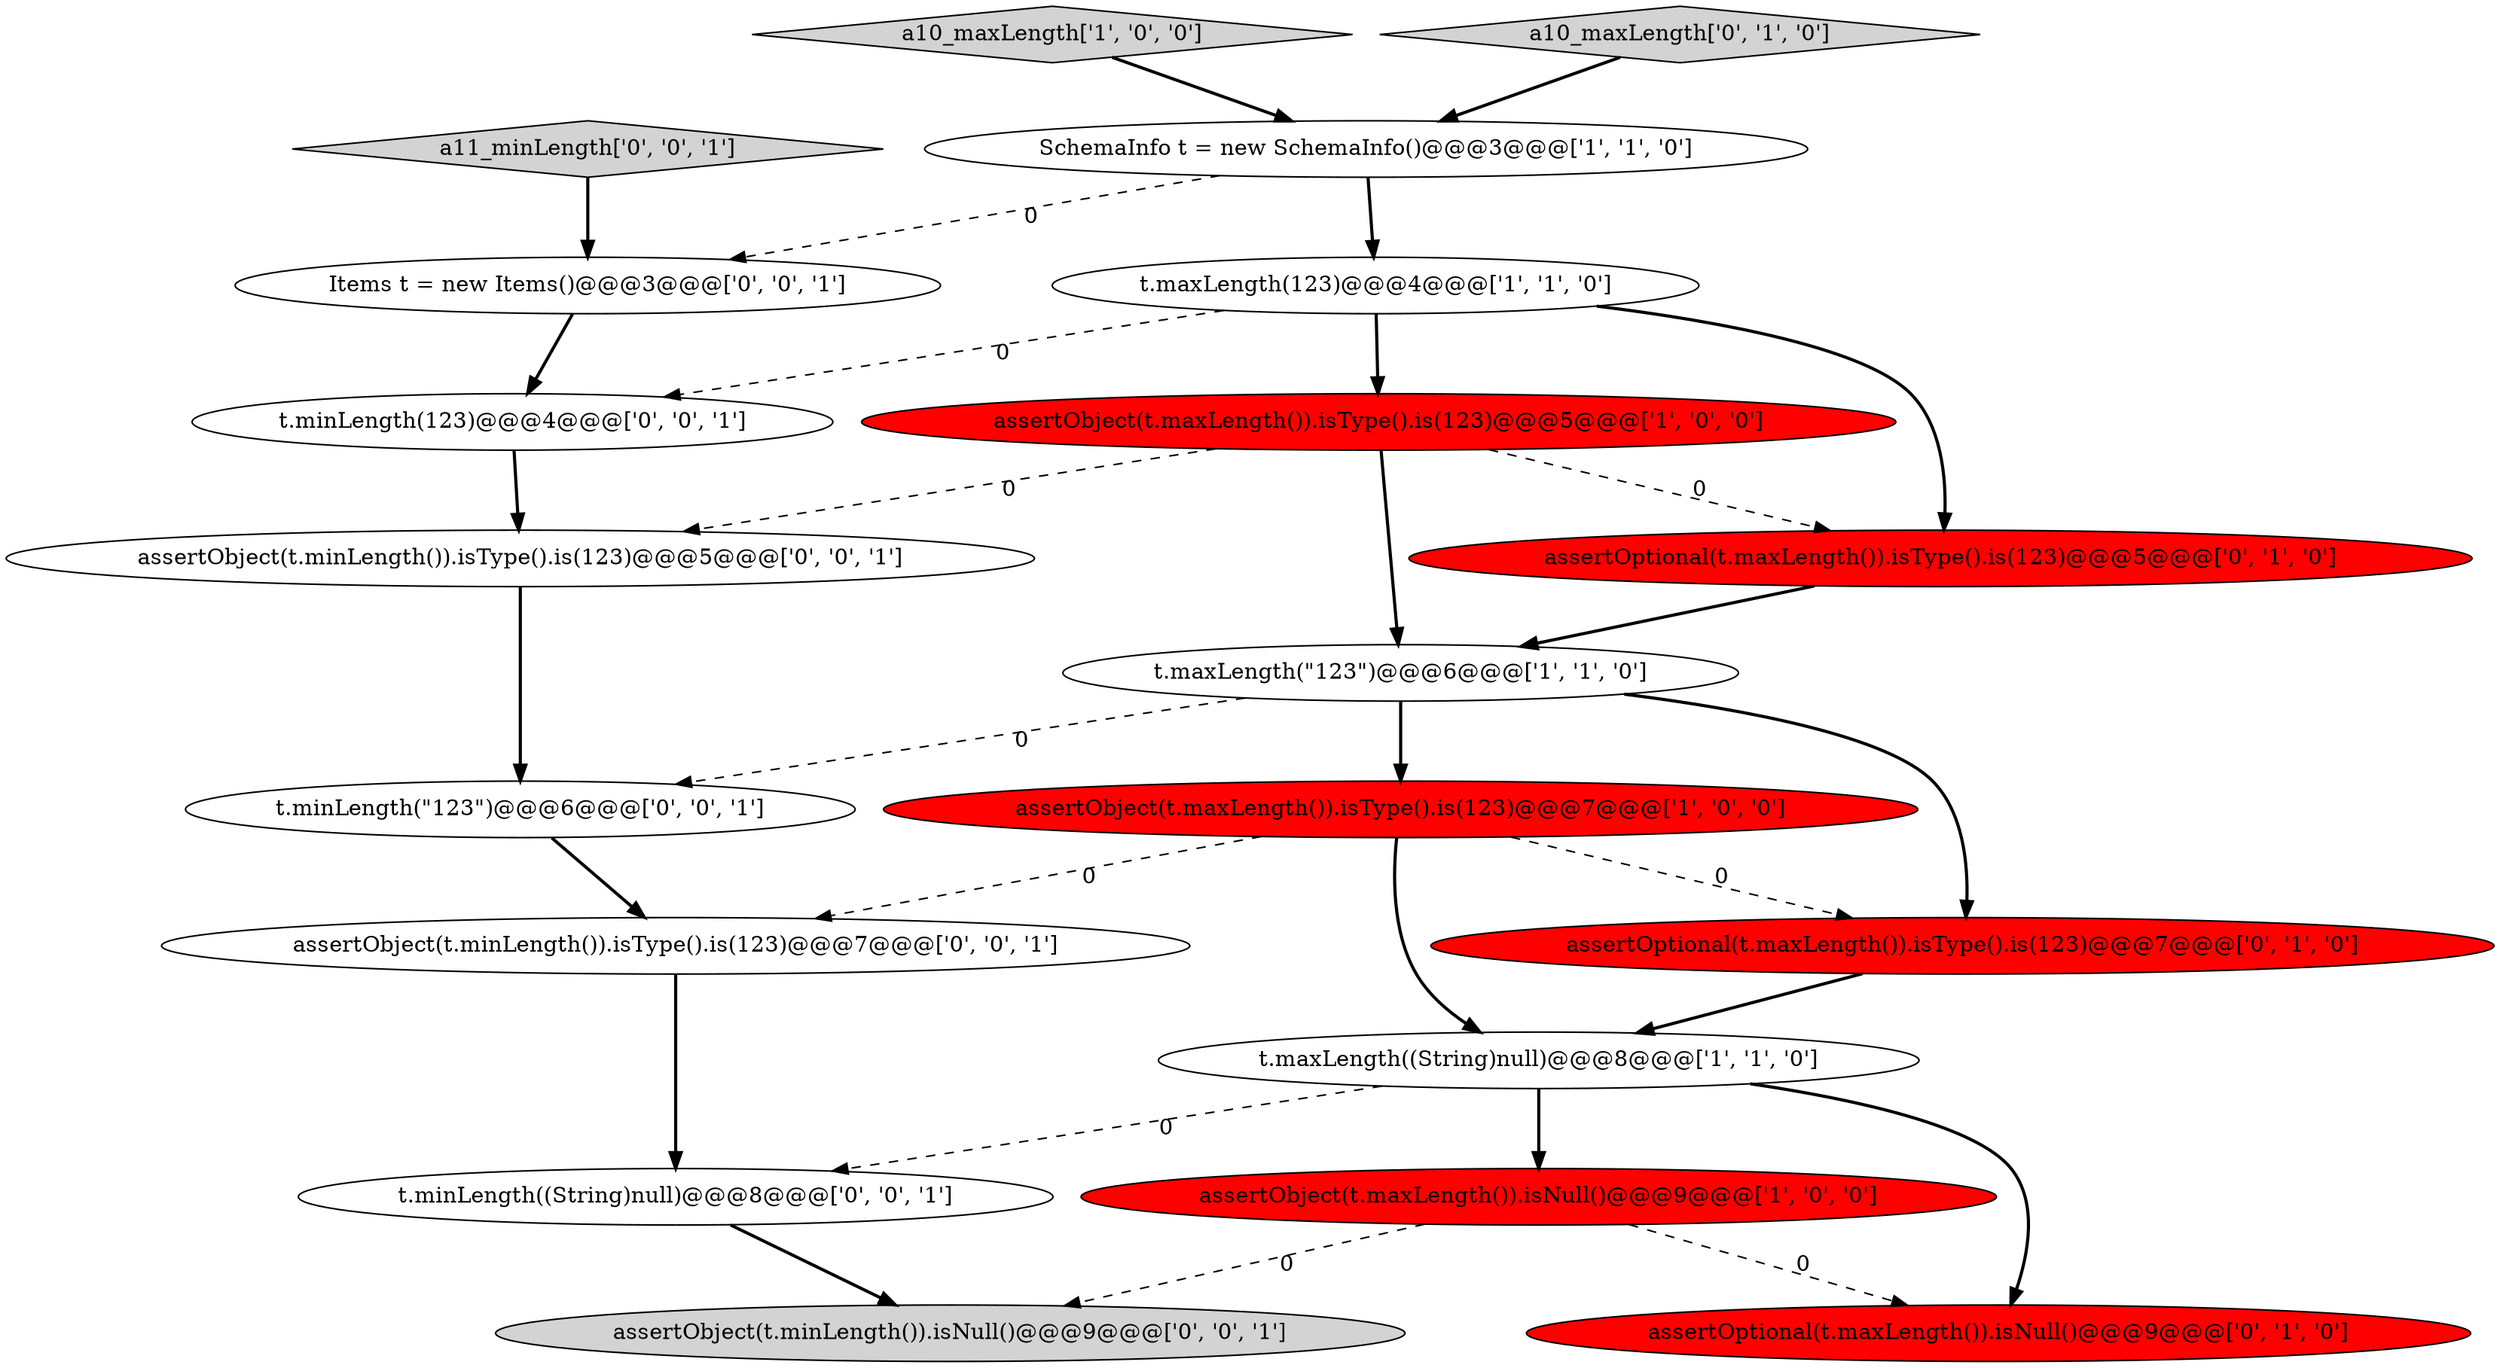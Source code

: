 digraph {
4 [style = filled, label = "a10_maxLength['1', '0', '0']", fillcolor = lightgray, shape = diamond image = "AAA0AAABBB1BBB"];
8 [style = filled, label = "assertOptional(t.maxLength()).isType().is(123)@@@7@@@['0', '1', '0']", fillcolor = red, shape = ellipse image = "AAA1AAABBB2BBB"];
5 [style = filled, label = "t.maxLength(123)@@@4@@@['1', '1', '0']", fillcolor = white, shape = ellipse image = "AAA0AAABBB1BBB"];
19 [style = filled, label = "assertObject(t.minLength()).isType().is(123)@@@5@@@['0', '0', '1']", fillcolor = white, shape = ellipse image = "AAA0AAABBB3BBB"];
0 [style = filled, label = "assertObject(t.maxLength()).isType().is(123)@@@7@@@['1', '0', '0']", fillcolor = red, shape = ellipse image = "AAA1AAABBB1BBB"];
6 [style = filled, label = "assertObject(t.maxLength()).isType().is(123)@@@5@@@['1', '0', '0']", fillcolor = red, shape = ellipse image = "AAA1AAABBB1BBB"];
10 [style = filled, label = "assertOptional(t.maxLength()).isType().is(123)@@@5@@@['0', '1', '0']", fillcolor = red, shape = ellipse image = "AAA1AAABBB2BBB"];
2 [style = filled, label = "t.maxLength((String)null)@@@8@@@['1', '1', '0']", fillcolor = white, shape = ellipse image = "AAA0AAABBB1BBB"];
12 [style = filled, label = "assertObject(t.minLength()).isNull()@@@9@@@['0', '0', '1']", fillcolor = lightgray, shape = ellipse image = "AAA0AAABBB3BBB"];
16 [style = filled, label = "assertObject(t.minLength()).isType().is(123)@@@7@@@['0', '0', '1']", fillcolor = white, shape = ellipse image = "AAA0AAABBB3BBB"];
18 [style = filled, label = "t.minLength(123)@@@4@@@['0', '0', '1']", fillcolor = white, shape = ellipse image = "AAA0AAABBB3BBB"];
13 [style = filled, label = "t.minLength(\"123\")@@@6@@@['0', '0', '1']", fillcolor = white, shape = ellipse image = "AAA0AAABBB3BBB"];
14 [style = filled, label = "Items t = new Items()@@@3@@@['0', '0', '1']", fillcolor = white, shape = ellipse image = "AAA0AAABBB3BBB"];
17 [style = filled, label = "t.minLength((String)null)@@@8@@@['0', '0', '1']", fillcolor = white, shape = ellipse image = "AAA0AAABBB3BBB"];
9 [style = filled, label = "a10_maxLength['0', '1', '0']", fillcolor = lightgray, shape = diamond image = "AAA0AAABBB2BBB"];
15 [style = filled, label = "a11_minLength['0', '0', '1']", fillcolor = lightgray, shape = diamond image = "AAA0AAABBB3BBB"];
3 [style = filled, label = "SchemaInfo t = new SchemaInfo()@@@3@@@['1', '1', '0']", fillcolor = white, shape = ellipse image = "AAA0AAABBB1BBB"];
11 [style = filled, label = "assertOptional(t.maxLength()).isNull()@@@9@@@['0', '1', '0']", fillcolor = red, shape = ellipse image = "AAA1AAABBB2BBB"];
1 [style = filled, label = "assertObject(t.maxLength()).isNull()@@@9@@@['1', '0', '0']", fillcolor = red, shape = ellipse image = "AAA1AAABBB1BBB"];
7 [style = filled, label = "t.maxLength(\"123\")@@@6@@@['1', '1', '0']", fillcolor = white, shape = ellipse image = "AAA0AAABBB1BBB"];
5->10 [style = bold, label=""];
4->3 [style = bold, label=""];
15->14 [style = bold, label=""];
2->1 [style = bold, label=""];
0->2 [style = bold, label=""];
0->16 [style = dashed, label="0"];
18->19 [style = bold, label=""];
7->0 [style = bold, label=""];
16->17 [style = bold, label=""];
5->18 [style = dashed, label="0"];
7->8 [style = bold, label=""];
2->17 [style = dashed, label="0"];
10->7 [style = bold, label=""];
13->16 [style = bold, label=""];
6->10 [style = dashed, label="0"];
1->12 [style = dashed, label="0"];
3->5 [style = bold, label=""];
17->12 [style = bold, label=""];
5->6 [style = bold, label=""];
19->13 [style = bold, label=""];
8->2 [style = bold, label=""];
1->11 [style = dashed, label="0"];
6->19 [style = dashed, label="0"];
7->13 [style = dashed, label="0"];
9->3 [style = bold, label=""];
0->8 [style = dashed, label="0"];
14->18 [style = bold, label=""];
3->14 [style = dashed, label="0"];
6->7 [style = bold, label=""];
2->11 [style = bold, label=""];
}
